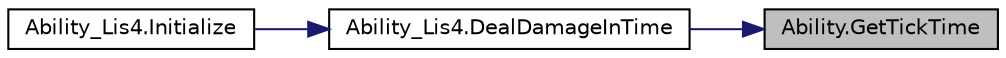 digraph "Ability.GetTickTime"
{
 // INTERACTIVE_SVG=YES
 // LATEX_PDF_SIZE
  edge [fontname="Helvetica",fontsize="10",labelfontname="Helvetica",labelfontsize="10"];
  node [fontname="Helvetica",fontsize="10",shape=record];
  rankdir="RL";
  Node1 [label="Ability.GetTickTime",height=0.2,width=0.4,color="black", fillcolor="grey75", style="filled", fontcolor="black",tooltip=" "];
  Node1 -> Node2 [dir="back",color="midnightblue",fontsize="10",style="solid",fontname="Helvetica"];
  Node2 [label="Ability_Lis4.DealDamageInTime",height=0.2,width=0.4,color="black", fillcolor="white", style="filled",URL="$class_ability___lis4.html#abf66fa4ed9cc553dc8ab52d7bbd12406",tooltip=" "];
  Node2 -> Node3 [dir="back",color="midnightblue",fontsize="10",style="solid",fontname="Helvetica"];
  Node3 [label="Ability_Lis4.Initialize",height=0.2,width=0.4,color="black", fillcolor="white", style="filled",URL="$class_ability___lis4.html#a81b6301f39ee1f8a105aaf40bb6ec51e",tooltip=" "];
}
